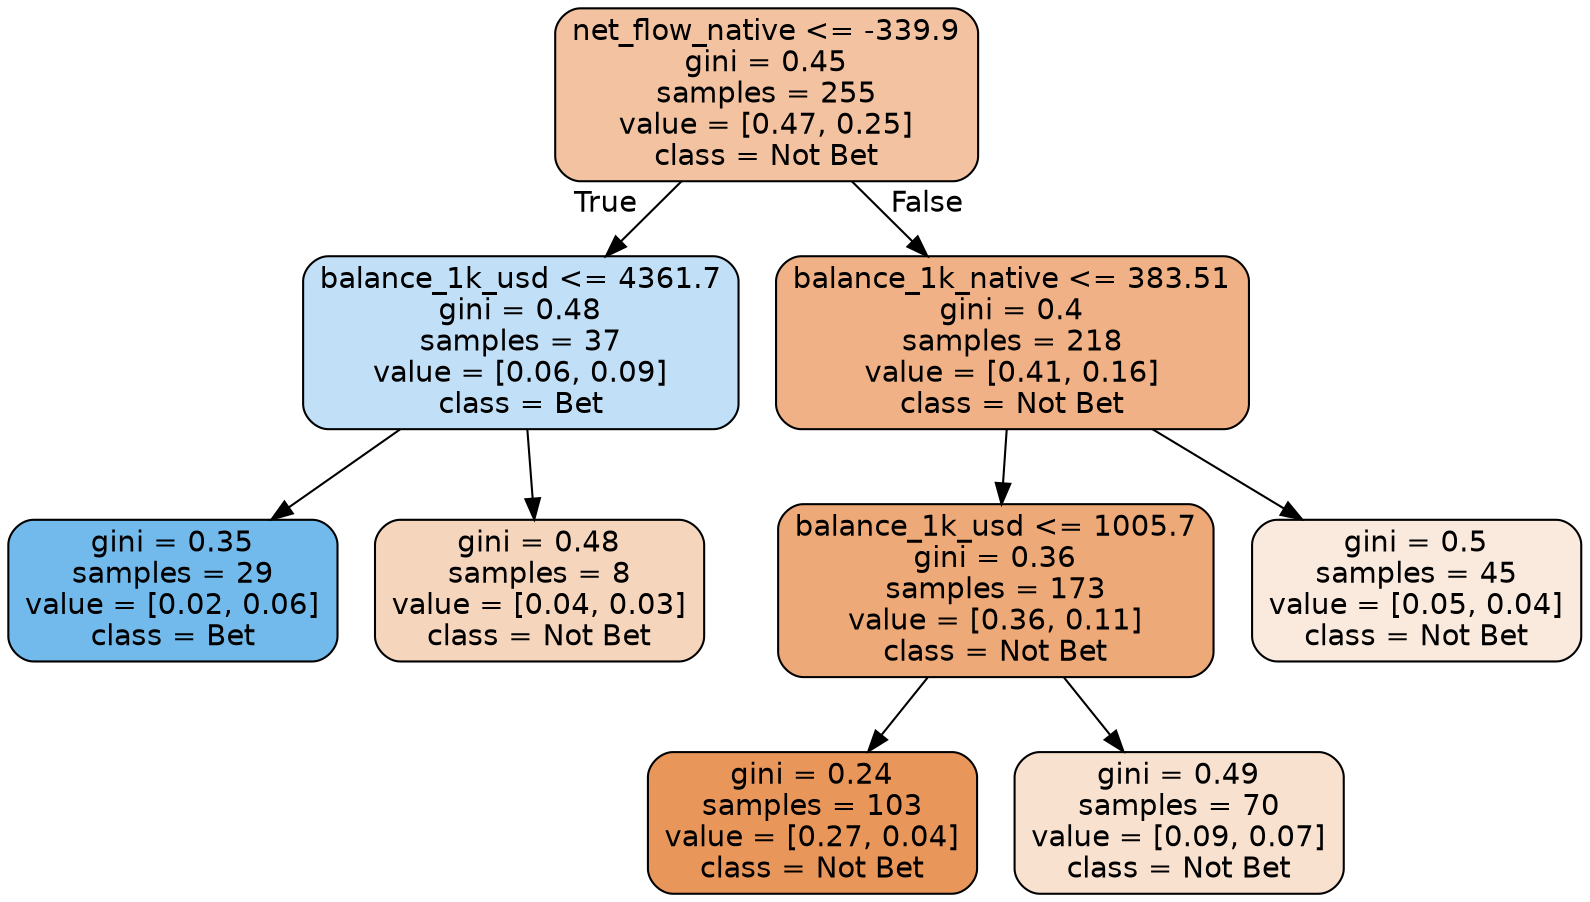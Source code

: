 digraph Tree {
node [shape=box, style="filled, rounded", color="black", fontname="helvetica"] ;
edge [fontname="helvetica"] ;
0 [label="net_flow_native <= -339.9\ngini = 0.45\nsamples = 255\nvalue = [0.47, 0.25]\nclass = Not Bet", fillcolor="#f3c3a1"] ;
1 [label="balance_1k_usd <= 4361.7\ngini = 0.48\nsamples = 37\nvalue = [0.06, 0.09]\nclass = Bet", fillcolor="#c1e0f7"] ;
0 -> 1 [labeldistance=2.5, labelangle=45, headlabel="True"] ;
2 [label="gini = 0.35\nsamples = 29\nvalue = [0.02, 0.06]\nclass = Bet", fillcolor="#72b9ec"] ;
1 -> 2 ;
3 [label="gini = 0.48\nsamples = 8\nvalue = [0.04, 0.03]\nclass = Not Bet", fillcolor="#f6d5bd"] ;
1 -> 3 ;
4 [label="balance_1k_native <= 383.51\ngini = 0.4\nsamples = 218\nvalue = [0.41, 0.16]\nclass = Not Bet", fillcolor="#efb185"] ;
0 -> 4 [labeldistance=2.5, labelangle=-45, headlabel="False"] ;
5 [label="balance_1k_usd <= 1005.7\ngini = 0.36\nsamples = 173\nvalue = [0.36, 0.11]\nclass = Not Bet", fillcolor="#eda978"] ;
4 -> 5 ;
6 [label="gini = 0.24\nsamples = 103\nvalue = [0.27, 0.04]\nclass = Not Bet", fillcolor="#e9965a"] ;
5 -> 6 ;
7 [label="gini = 0.49\nsamples = 70\nvalue = [0.09, 0.07]\nclass = Not Bet", fillcolor="#f9e1d0"] ;
5 -> 7 ;
8 [label="gini = 0.5\nsamples = 45\nvalue = [0.05, 0.04]\nclass = Not Bet", fillcolor="#fae9dd"] ;
4 -> 8 ;
}